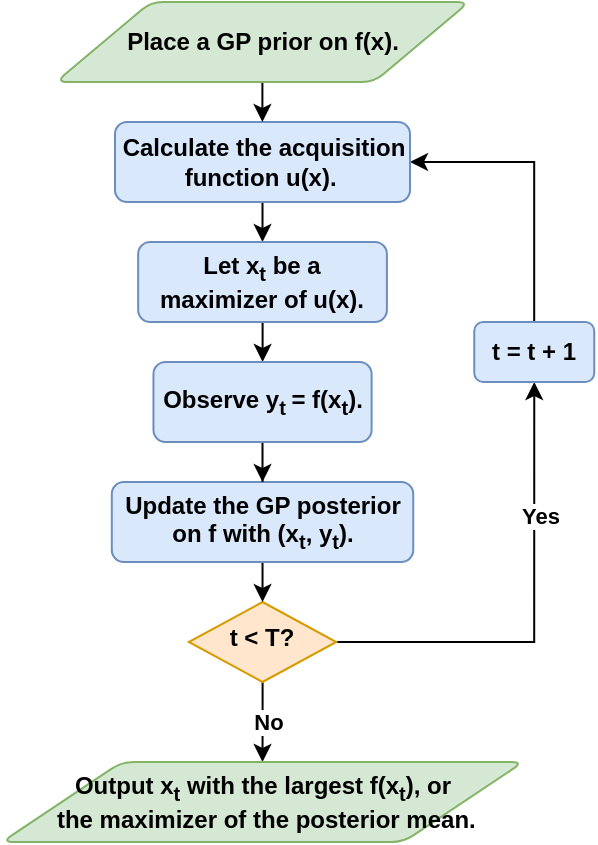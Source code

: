 <mxfile version="15.5.9" type="github"><diagram id="C5RBs43oDa-KdzZeNtuy" name="Page-1"><mxGraphModel dx="946" dy="614" grid="1" gridSize="10" guides="1" tooltips="1" connect="1" arrows="1" fold="1" page="1" pageScale="1" pageWidth="827" pageHeight="1169" math="0" shadow="0"><root><mxCell id="WIyWlLk6GJQsqaUBKTNV-0"/><mxCell id="WIyWlLk6GJQsqaUBKTNV-1" parent="WIyWlLk6GJQsqaUBKTNV-0"/><mxCell id="3t81CwsRgd-sRR2F9e7o-33" value="" style="edgeStyle=orthogonalEdgeStyle;rounded=0;orthogonalLoop=1;jettySize=auto;html=1;" parent="WIyWlLk6GJQsqaUBKTNV-1" source="WIyWlLk6GJQsqaUBKTNV-6" target="3t81CwsRgd-sRR2F9e7o-32" edge="1"><mxGeometry relative="1" as="geometry"/></mxCell><mxCell id="3t81CwsRgd-sRR2F9e7o-35" value="No" style="edgeLabel;html=1;align=center;verticalAlign=middle;resizable=0;points=[];fontStyle=1" parent="3t81CwsRgd-sRR2F9e7o-33" vertex="1" connectable="0"><mxGeometry x="-0.027" y="2" relative="1" as="geometry"><mxPoint as="offset"/></mxGeometry></mxCell><mxCell id="3t81CwsRgd-sRR2F9e7o-39" style="edgeStyle=orthogonalEdgeStyle;rounded=0;orthogonalLoop=1;jettySize=auto;html=1;entryX=0.5;entryY=1;entryDx=0;entryDy=0;" parent="WIyWlLk6GJQsqaUBKTNV-1" source="WIyWlLk6GJQsqaUBKTNV-6" target="3t81CwsRgd-sRR2F9e7o-1" edge="1"><mxGeometry relative="1" as="geometry"/></mxCell><mxCell id="3t81CwsRgd-sRR2F9e7o-41" value="Yes" style="edgeLabel;html=1;align=center;verticalAlign=middle;resizable=0;points=[];fontStyle=1" parent="3t81CwsRgd-sRR2F9e7o-39" vertex="1" connectable="0"><mxGeometry x="0.414" y="-3" relative="1" as="geometry"><mxPoint as="offset"/></mxGeometry></mxCell><mxCell id="WIyWlLk6GJQsqaUBKTNV-6" value="&lt;b&gt;t &amp;lt; T?&lt;/b&gt;" style="rhombus;whiteSpace=wrap;html=1;shadow=0;fontFamily=Helvetica;fontSize=12;align=center;strokeWidth=1;spacing=6;spacingTop=-4;fillColor=#ffe6cc;strokeColor=#d79b00;" parent="WIyWlLk6GJQsqaUBKTNV-1" vertex="1"><mxGeometry x="202.39" y="380" width="73.75" height="40" as="geometry"/></mxCell><mxCell id="3t81CwsRgd-sRR2F9e7o-43" style="edgeStyle=orthogonalEdgeStyle;rounded=0;orthogonalLoop=1;jettySize=auto;html=1;exitX=0.5;exitY=1;exitDx=0;exitDy=0;entryX=0.5;entryY=0;entryDx=0;entryDy=0;" parent="WIyWlLk6GJQsqaUBKTNV-1" source="WIyWlLk6GJQsqaUBKTNV-7" target="WIyWlLk6GJQsqaUBKTNV-6" edge="1"><mxGeometry relative="1" as="geometry"/></mxCell><mxCell id="WIyWlLk6GJQsqaUBKTNV-7" value="&lt;b&gt;Update the GP posterior on f with (x&lt;sub&gt;t&lt;/sub&gt;, y&lt;sub&gt;t&lt;/sub&gt;).&lt;/b&gt;" style="rounded=1;whiteSpace=wrap;html=1;fontSize=12;glass=0;strokeWidth=1;shadow=0;fillColor=#dae8fc;strokeColor=#6c8ebf;" parent="WIyWlLk6GJQsqaUBKTNV-1" vertex="1"><mxGeometry x="163.9" y="320" width="150.73" height="40" as="geometry"/></mxCell><mxCell id="3t81CwsRgd-sRR2F9e7o-40" style="edgeStyle=orthogonalEdgeStyle;rounded=0;orthogonalLoop=1;jettySize=auto;html=1;entryX=1;entryY=0.5;entryDx=0;entryDy=0;" parent="WIyWlLk6GJQsqaUBKTNV-1" source="3t81CwsRgd-sRR2F9e7o-1" target="3t81CwsRgd-sRR2F9e7o-4" edge="1"><mxGeometry relative="1" as="geometry"><Array as="points"><mxPoint x="375" y="160"/></Array></mxGeometry></mxCell><mxCell id="3t81CwsRgd-sRR2F9e7o-1" value="&lt;b&gt;t = t + 1&lt;/b&gt;" style="rounded=1;whiteSpace=wrap;html=1;fillColor=#dae8fc;strokeColor=#6c8ebf;" parent="WIyWlLk6GJQsqaUBKTNV-1" vertex="1"><mxGeometry x="345.13" y="240" width="60" height="30" as="geometry"/></mxCell><mxCell id="3t81CwsRgd-sRR2F9e7o-7" value="" style="edgeStyle=orthogonalEdgeStyle;rounded=0;orthogonalLoop=1;jettySize=auto;html=1;" parent="WIyWlLk6GJQsqaUBKTNV-1" source="3t81CwsRgd-sRR2F9e7o-4" target="3t81CwsRgd-sRR2F9e7o-6" edge="1"><mxGeometry relative="1" as="geometry"/></mxCell><mxCell id="3t81CwsRgd-sRR2F9e7o-4" value="&lt;b&gt;Calculate the acquisition function u(x).&amp;nbsp;&lt;/b&gt;" style="rounded=1;whiteSpace=wrap;html=1;fontSize=12;glass=0;strokeWidth=1;shadow=0;fillColor=#dae8fc;strokeColor=#6c8ebf;" parent="WIyWlLk6GJQsqaUBKTNV-1" vertex="1"><mxGeometry x="165.5" y="140" width="147.5" height="40" as="geometry"/></mxCell><mxCell id="3t81CwsRgd-sRR2F9e7o-10" value="" style="edgeStyle=orthogonalEdgeStyle;rounded=0;orthogonalLoop=1;jettySize=auto;html=1;" parent="WIyWlLk6GJQsqaUBKTNV-1" source="3t81CwsRgd-sRR2F9e7o-6" target="3t81CwsRgd-sRR2F9e7o-9" edge="1"><mxGeometry relative="1" as="geometry"/></mxCell><mxCell id="3t81CwsRgd-sRR2F9e7o-6" value="&lt;b&gt;Let x&lt;sub&gt;t&lt;/sub&gt; be a&lt;br&gt;maximizer of u(x).&lt;/b&gt;" style="rounded=1;whiteSpace=wrap;html=1;fillColor=#dae8fc;strokeColor=#6c8ebf;" parent="WIyWlLk6GJQsqaUBKTNV-1" vertex="1"><mxGeometry x="177.08" y="200" width="124.37" height="40" as="geometry"/></mxCell><mxCell id="3t81CwsRgd-sRR2F9e7o-37" value="" style="edgeStyle=orthogonalEdgeStyle;rounded=0;orthogonalLoop=1;jettySize=auto;html=1;" parent="WIyWlLk6GJQsqaUBKTNV-1" source="3t81CwsRgd-sRR2F9e7o-9" target="WIyWlLk6GJQsqaUBKTNV-7" edge="1"><mxGeometry relative="1" as="geometry"/></mxCell><mxCell id="3t81CwsRgd-sRR2F9e7o-9" value="&lt;b&gt;Observe y&lt;sub&gt;t&amp;nbsp;&lt;/sub&gt;= f(x&lt;sub&gt;t&lt;/sub&gt;).&lt;/b&gt;" style="rounded=1;whiteSpace=wrap;html=1;fillColor=#dae8fc;strokeColor=#6c8ebf;" parent="WIyWlLk6GJQsqaUBKTNV-1" vertex="1"><mxGeometry x="184.73" y="260" width="109.07" height="40" as="geometry"/></mxCell><mxCell id="3t81CwsRgd-sRR2F9e7o-31" value="" style="edgeStyle=orthogonalEdgeStyle;rounded=0;orthogonalLoop=1;jettySize=auto;html=1;" parent="WIyWlLk6GJQsqaUBKTNV-1" source="3t81CwsRgd-sRR2F9e7o-22" target="3t81CwsRgd-sRR2F9e7o-4" edge="1"><mxGeometry relative="1" as="geometry"/></mxCell><mxCell id="3t81CwsRgd-sRR2F9e7o-22" value="&lt;b&gt;&lt;span&gt;Place a GP prior on f(x)&lt;/span&gt;&lt;span&gt;.&lt;/span&gt;&lt;/b&gt;" style="shape=parallelogram;html=1;strokeWidth=1;perimeter=parallelogramPerimeter;whiteSpace=wrap;rounded=1;arcSize=12;size=0.23;fillColor=#d5e8d4;strokeColor=#82b366;" parent="WIyWlLk6GJQsqaUBKTNV-1" vertex="1"><mxGeometry x="135.94" y="80" width="206.62" height="40" as="geometry"/></mxCell><mxCell id="3t81CwsRgd-sRR2F9e7o-32" value="&lt;b&gt;Output x&lt;sub&gt;t&lt;/sub&gt; with the largest f(x&lt;sub&gt;t&lt;/sub&gt;), or&lt;br&gt;&amp;nbsp;the maximizer of the posterior mean.&lt;/b&gt;" style="shape=parallelogram;html=1;strokeWidth=1;perimeter=parallelogramPerimeter;whiteSpace=wrap;rounded=1;arcSize=12;size=0.23;fillColor=#d5e8d4;strokeColor=#82b366;" parent="WIyWlLk6GJQsqaUBKTNV-1" vertex="1"><mxGeometry x="108.9" y="460" width="260.73" height="40" as="geometry"/></mxCell></root></mxGraphModel></diagram></mxfile>